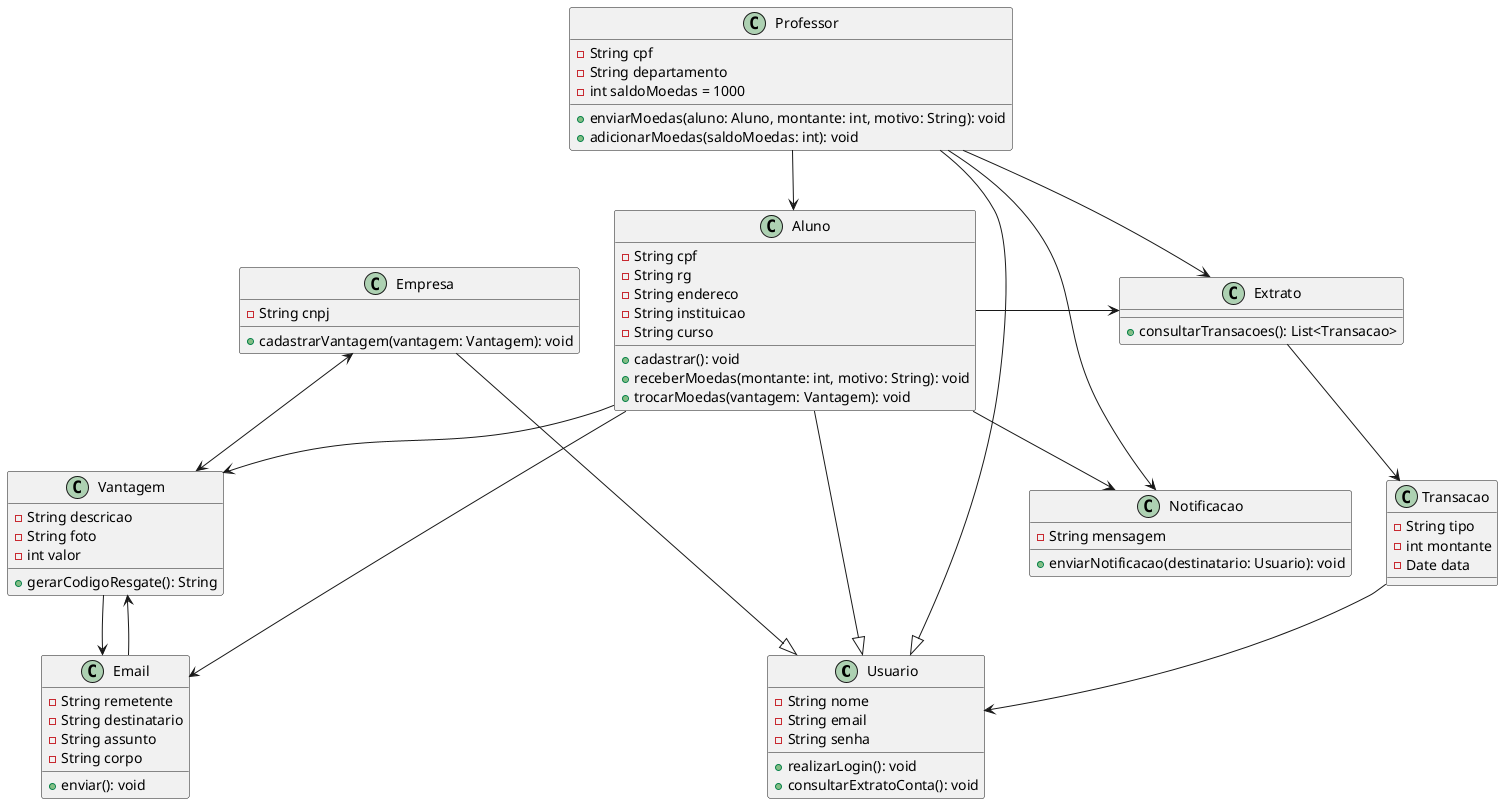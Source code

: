 @startuml

    together {

        class Usuario {
        -String nome
        -String email
        -String senha
        +realizarLogin(): void
        +consultarExtratoConta(): void
    }

        class Aluno {
            -String cpf
            -String rg
            -String endereco
            -String instituicao
            -String curso
            +cadastrar(): void
            +receberMoedas(montante: int, motivo: String): void
            +trocarMoedas(vantagem: Vantagem): void
        }

        class Professor {
            -String cpf
            -String departamento
            -int saldoMoedas = 1000
            +enviarMoedas(aluno: Aluno, montante: int, motivo: String): void
            +adicionarMoedas(saldoMoedas: int): void
        }

        class Empresa {
            -String cnpj
            +cadastrarVantagem(vantagem: Vantagem): void
        }
    }

    class Vantagem {
        -String descricao
        -String foto
        -int valor
        +gerarCodigoResgate(): String
    }
    
    class Transacao {
        -String tipo
        -int montante
        -Date data
    }

    class Extrato {
    +consultarTransacoes(): List<Transacao>
    }

    class Notificacao {
        -String mensagem
        +enviarNotificacao(destinatario: Usuario): void
    }

    class Email {
        -String remetente
        -String destinatario
        -String assunto
        -String corpo
        +enviar(): void
    }
    
    Empresa ---|> Usuario 
    Professor ---|> Usuario 
    Aluno ---|> Usuario


    Email --> Vantagem 
    Aluno --> Extrato 
    Aluno --> Vantagem 
    Aluno --> Notificacao 
    Aluno --> Email 
    Professor --> Extrato 
    Professor --> Notificacao 
    Professor --> Aluno 
    Empresa <--> Vantagem 
    Vantagem --> Email 
    Extrato --> Transacao 
    Transacao --> Usuario 

@enduml
